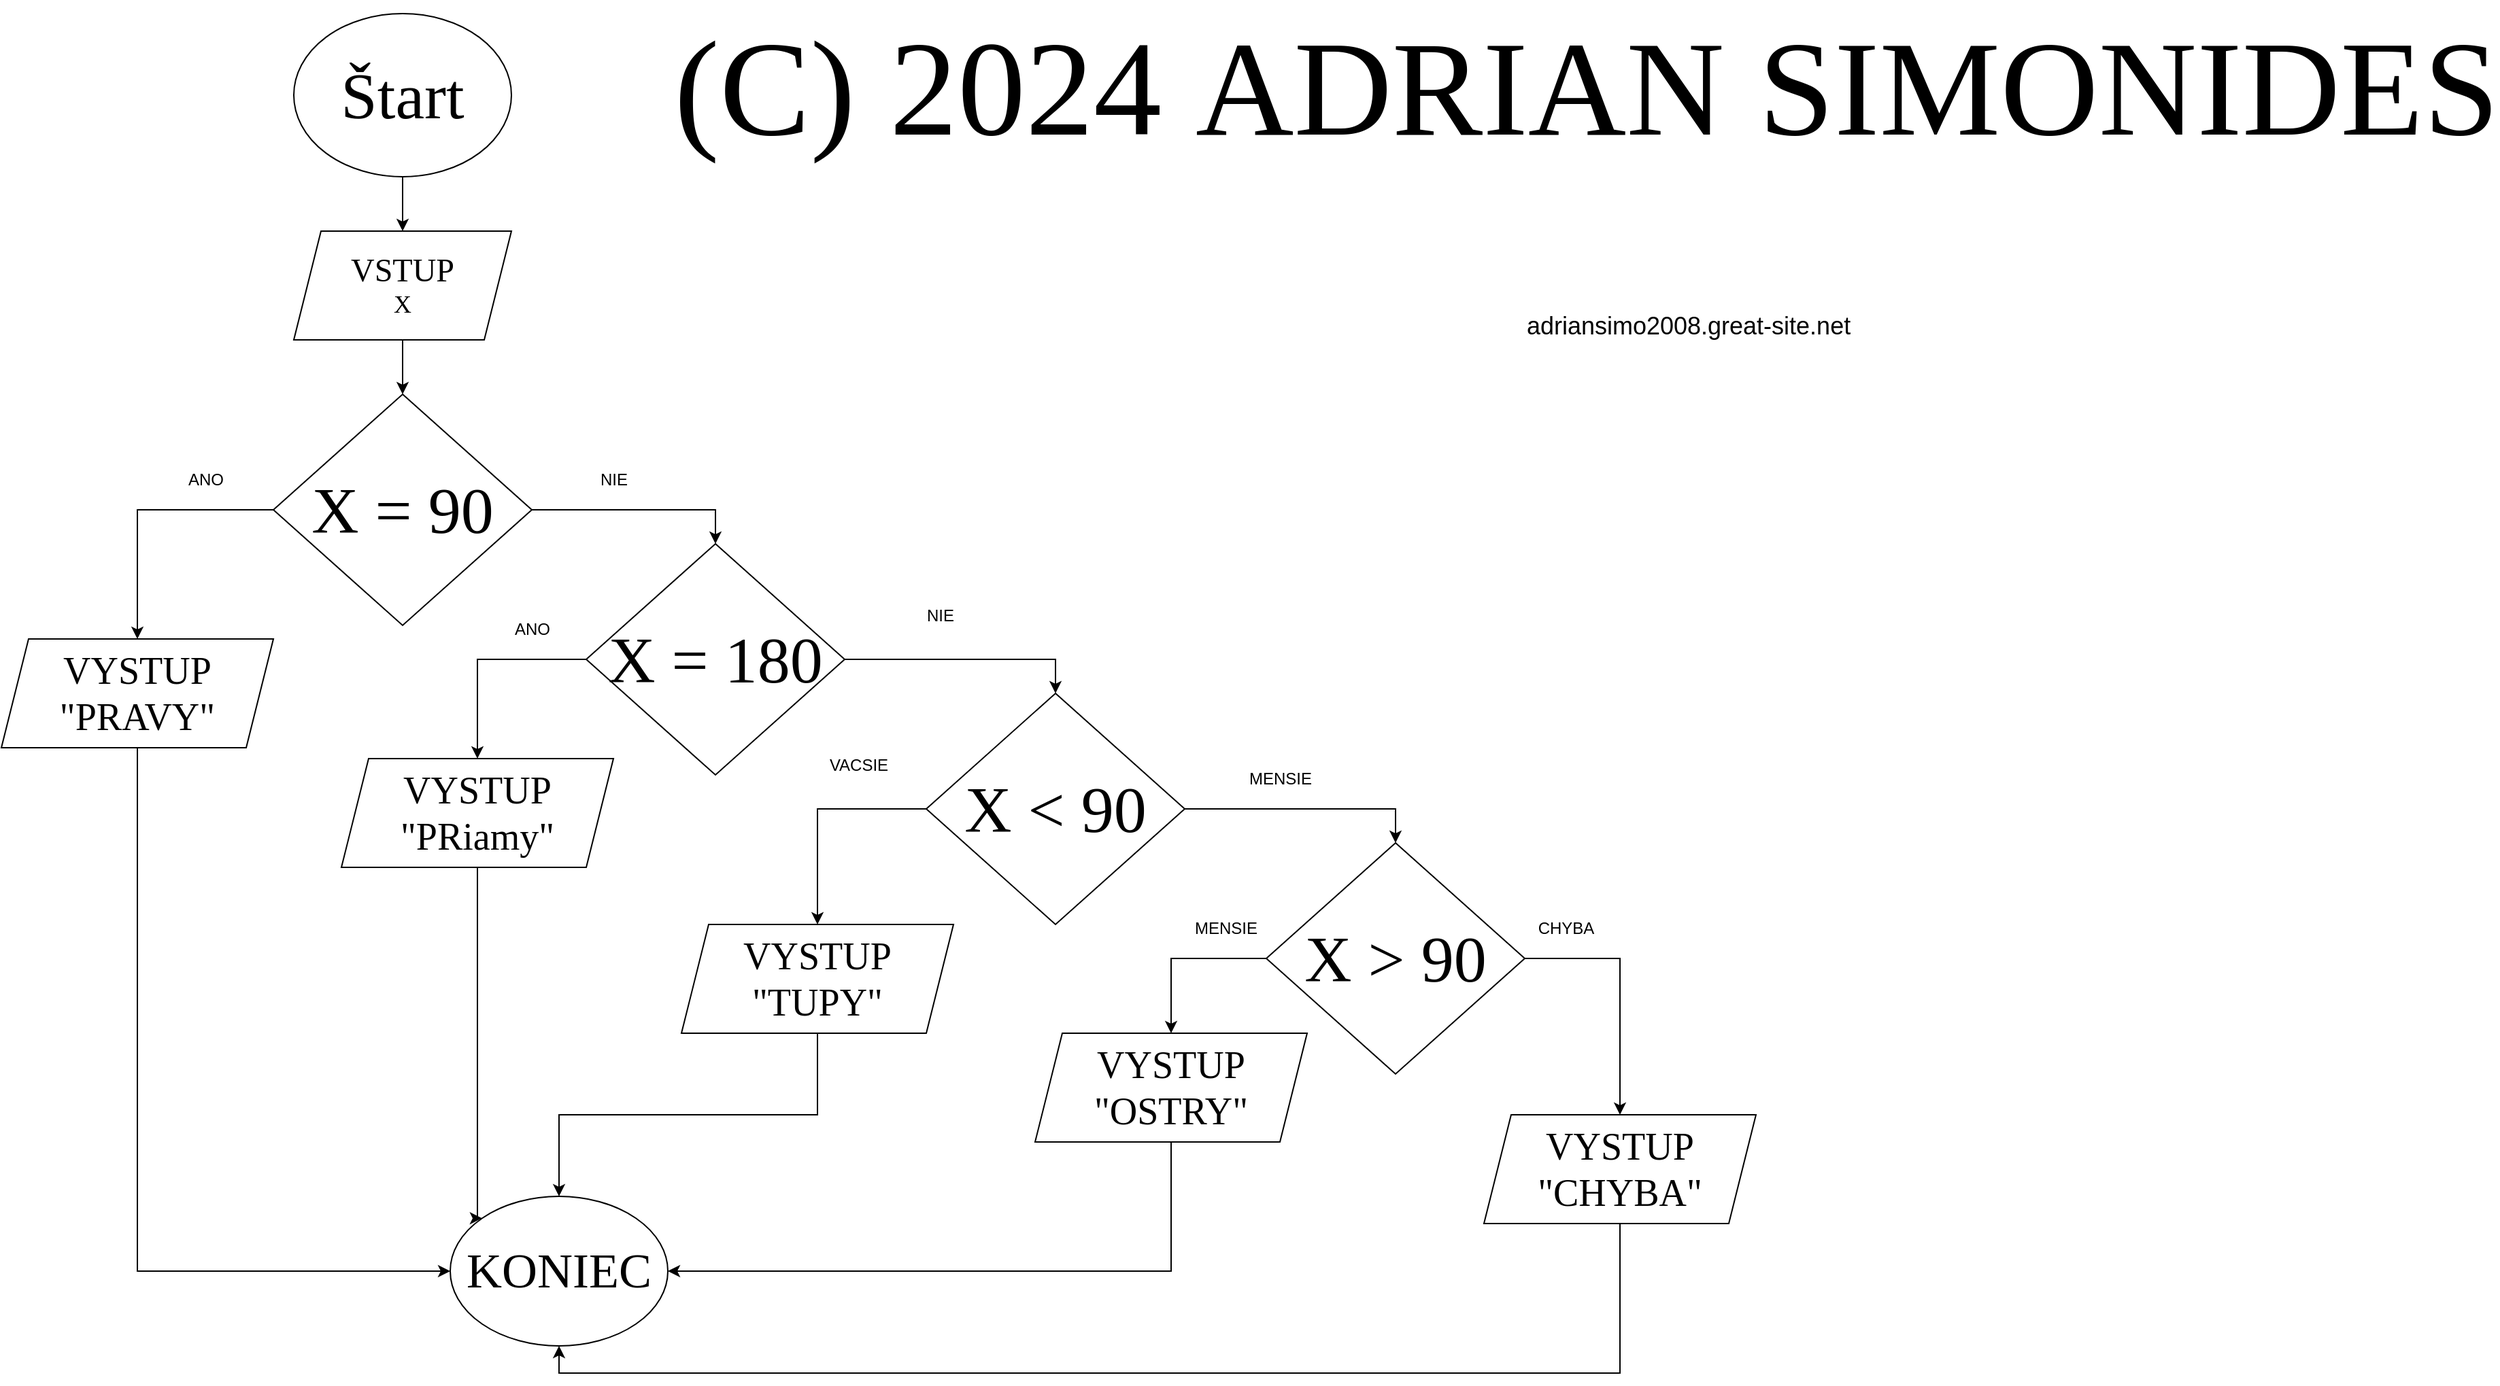 <mxfile version="24.7.8">
  <diagram name="Page-1" id="5SFcN4r_H3j4JOM_su7u">
    <mxGraphModel dx="2440" dy="1422" grid="1" gridSize="10" guides="1" tooltips="1" connect="1" arrows="1" fold="1" page="1" pageScale="1" pageWidth="1920" pageHeight="1200" math="0" shadow="0">
      <root>
        <mxCell id="0" />
        <mxCell id="1" parent="0" />
        <mxCell id="PGEJsuWQ0etv_jsijHHd-37" style="edgeStyle=orthogonalEdgeStyle;rounded=0;orthogonalLoop=1;jettySize=auto;html=1;exitX=0.5;exitY=1;exitDx=0;exitDy=0;entryX=0.5;entryY=0;entryDx=0;entryDy=0;" edge="1" parent="1" source="PGEJsuWQ0etv_jsijHHd-1" target="PGEJsuWQ0etv_jsijHHd-2">
          <mxGeometry relative="1" as="geometry" />
        </mxCell>
        <mxCell id="PGEJsuWQ0etv_jsijHHd-1" value="&lt;font data-font-src=&quot;https://fonts.googleapis.com/css?family=Bangers&quot; face=&quot;Bangers&quot; style=&quot;font-size: 48px;&quot;&gt;Štart&lt;/font&gt;" style="ellipse;whiteSpace=wrap;html=1;" vertex="1" parent="1">
          <mxGeometry x="415" y="60" width="160" height="120" as="geometry" />
        </mxCell>
        <mxCell id="PGEJsuWQ0etv_jsijHHd-38" style="edgeStyle=orthogonalEdgeStyle;rounded=0;orthogonalLoop=1;jettySize=auto;html=1;exitX=0.5;exitY=1;exitDx=0;exitDy=0;entryX=0.5;entryY=0;entryDx=0;entryDy=0;" edge="1" parent="1" source="PGEJsuWQ0etv_jsijHHd-2" target="PGEJsuWQ0etv_jsijHHd-12">
          <mxGeometry relative="1" as="geometry" />
        </mxCell>
        <mxCell id="PGEJsuWQ0etv_jsijHHd-2" value="&lt;div&gt;&lt;font style=&quot;font-size: 24px;&quot; data-font-src=&quot;https://fonts.googleapis.com/css?family=Bangers&quot; face=&quot;Bangers&quot;&gt;VSTUP&lt;/font&gt;&lt;/div&gt;&lt;div&gt;&lt;font face=&quot;yG8atlSD2870rcpMXvWn&quot; style=&quot;font-size: 18px;&quot;&gt;X&lt;br&gt;&lt;/font&gt;&lt;/div&gt;" style="shape=parallelogram;perimeter=parallelogramPerimeter;whiteSpace=wrap;html=1;fixedSize=1;" vertex="1" parent="1">
          <mxGeometry x="415" y="220" width="160" height="80" as="geometry" />
        </mxCell>
        <mxCell id="PGEJsuWQ0etv_jsijHHd-31" style="edgeStyle=orthogonalEdgeStyle;rounded=0;orthogonalLoop=1;jettySize=auto;html=1;exitX=1;exitY=0.5;exitDx=0;exitDy=0;entryX=0.5;entryY=0;entryDx=0;entryDy=0;" edge="1" parent="1" source="PGEJsuWQ0etv_jsijHHd-3" target="PGEJsuWQ0etv_jsijHHd-23">
          <mxGeometry relative="1" as="geometry" />
        </mxCell>
        <mxCell id="PGEJsuWQ0etv_jsijHHd-34" style="edgeStyle=orthogonalEdgeStyle;rounded=0;orthogonalLoop=1;jettySize=auto;html=1;exitX=0;exitY=0.5;exitDx=0;exitDy=0;entryX=0.5;entryY=0;entryDx=0;entryDy=0;" edge="1" parent="1" source="PGEJsuWQ0etv_jsijHHd-3" target="PGEJsuWQ0etv_jsijHHd-26">
          <mxGeometry relative="1" as="geometry" />
        </mxCell>
        <mxCell id="PGEJsuWQ0etv_jsijHHd-3" value="&lt;font style=&quot;font-size: 48px;&quot; face=&quot;Bangers&quot;&gt;X &amp;lt; 90&lt;/font&gt;" style="rhombus;whiteSpace=wrap;html=1;" vertex="1" parent="1">
          <mxGeometry x="880" y="560" width="190" height="170" as="geometry" />
        </mxCell>
        <mxCell id="PGEJsuWQ0etv_jsijHHd-6" value="&lt;font style=&quot;font-size: 36px;&quot;&gt;KONIEC&lt;/font&gt;" style="ellipse;whiteSpace=wrap;html=1;fontFamily=Bangers;fontSource=https%3A%2F%2Ffonts.googleapis.com%2Fcss%3Ffamily%3DBangers;" vertex="1" parent="1">
          <mxGeometry x="530" y="930" width="160" height="110" as="geometry" />
        </mxCell>
        <mxCell id="PGEJsuWQ0etv_jsijHHd-29" style="edgeStyle=orthogonalEdgeStyle;rounded=0;orthogonalLoop=1;jettySize=auto;html=1;exitX=1;exitY=0.5;exitDx=0;exitDy=0;entryX=0.5;entryY=0;entryDx=0;entryDy=0;" edge="1" parent="1" source="PGEJsuWQ0etv_jsijHHd-12" target="PGEJsuWQ0etv_jsijHHd-24">
          <mxGeometry relative="1" as="geometry" />
        </mxCell>
        <mxCell id="PGEJsuWQ0etv_jsijHHd-36" style="edgeStyle=orthogonalEdgeStyle;rounded=0;orthogonalLoop=1;jettySize=auto;html=1;exitX=0;exitY=0.5;exitDx=0;exitDy=0;entryX=0.5;entryY=0;entryDx=0;entryDy=0;" edge="1" parent="1" source="PGEJsuWQ0etv_jsijHHd-12" target="PGEJsuWQ0etv_jsijHHd-22">
          <mxGeometry relative="1" as="geometry" />
        </mxCell>
        <mxCell id="PGEJsuWQ0etv_jsijHHd-12" value="&lt;font style=&quot;font-size: 48px;&quot; face=&quot;Bangers&quot;&gt;X = 90&lt;/font&gt;" style="rhombus;whiteSpace=wrap;html=1;" vertex="1" parent="1">
          <mxGeometry x="400" y="340" width="190" height="170" as="geometry" />
        </mxCell>
        <mxCell id="PGEJsuWQ0etv_jsijHHd-39" style="edgeStyle=orthogonalEdgeStyle;rounded=0;orthogonalLoop=1;jettySize=auto;html=1;exitX=0.5;exitY=1;exitDx=0;exitDy=0;entryX=0;entryY=0.5;entryDx=0;entryDy=0;" edge="1" parent="1" source="PGEJsuWQ0etv_jsijHHd-22" target="PGEJsuWQ0etv_jsijHHd-6">
          <mxGeometry relative="1" as="geometry" />
        </mxCell>
        <mxCell id="PGEJsuWQ0etv_jsijHHd-22" value="&lt;div style=&quot;font-size: 28px;&quot;&gt;&lt;font style=&quot;font-size: 28px;&quot;&gt;VYSTUP&lt;/font&gt;&lt;/div&gt;&lt;div style=&quot;font-size: 28px;&quot;&gt;&lt;font style=&quot;font-size: 28px;&quot;&gt;&lt;font style=&quot;font-size: 28px;&quot;&gt;&quot;PRAVY&quot;&lt;br&gt;&lt;/font&gt;&lt;/font&gt;&lt;/div&gt;" style="shape=parallelogram;perimeter=parallelogramPerimeter;whiteSpace=wrap;html=1;fixedSize=1;fontFamily=Bangers;fontSource=https%3A%2F%2Ffonts.googleapis.com%2Fcss%3Ffamily%3DBangers;" vertex="1" parent="1">
          <mxGeometry x="200" y="520" width="200" height="80" as="geometry" />
        </mxCell>
        <mxCell id="PGEJsuWQ0etv_jsijHHd-32" style="edgeStyle=orthogonalEdgeStyle;rounded=0;orthogonalLoop=1;jettySize=auto;html=1;exitX=1;exitY=0.5;exitDx=0;exitDy=0;entryX=0.5;entryY=0;entryDx=0;entryDy=0;" edge="1" parent="1" source="PGEJsuWQ0etv_jsijHHd-23" target="PGEJsuWQ0etv_jsijHHd-28">
          <mxGeometry relative="1" as="geometry" />
        </mxCell>
        <mxCell id="PGEJsuWQ0etv_jsijHHd-33" style="edgeStyle=orthogonalEdgeStyle;rounded=0;orthogonalLoop=1;jettySize=auto;html=1;exitX=0;exitY=0.5;exitDx=0;exitDy=0;entryX=0.5;entryY=0;entryDx=0;entryDy=0;" edge="1" parent="1" source="PGEJsuWQ0etv_jsijHHd-23" target="PGEJsuWQ0etv_jsijHHd-27">
          <mxGeometry relative="1" as="geometry" />
        </mxCell>
        <mxCell id="PGEJsuWQ0etv_jsijHHd-23" value="&lt;font style=&quot;font-size: 48px;&quot; face=&quot;Bangers&quot;&gt;X &amp;gt;&lt;/font&gt;&lt;span style=&quot;color: rgba(0, 0, 0, 0); font-family: monospace; font-size: 0px; text-align: start; text-wrap: nowrap;&quot;&gt;%3CmxGraphModel%3E%3Croot%3E%3CmxCell%20id%3D%220%22%2F%3E%3CmxCell%20id%3D%221%22%20parent%3D%220%22%2F%3E%3CmxCell%20id%3D%222%22%20value%3D%22%26lt%3Bfont%20style%3D%26quot%3Bfont-size%3A%2048px%3B%26quot%3B%20face%3D%26quot%3BBangers%26quot%3B%26gt%3BX%20%26amp%3Blt%3B%2090%26lt%3B%2Ffont%26gt%3B%22%20style%3D%22rhombus%3BwhiteSpace%3Dwrap%3Bhtml%3D1%3B%22%20vertex%3D%221%22%20parent%3D%221%22%3E%3CmxGeometry%20x%3D%22640%22%20y%3D%22470%22%20width%3D%22190%22%20height%3D%22170%22%20as%3D%22geometry%22%2F%3E%3C%2FmxCell%3E%3C%2Froot%3E%3C%2FmxGraphModel%3E&lt;/span&gt;&lt;font style=&quot;font-size: 48px;&quot; face=&quot;Bangers&quot;&gt;&amp;nbsp;90&lt;/font&gt;" style="rhombus;whiteSpace=wrap;html=1;" vertex="1" parent="1">
          <mxGeometry x="1130" y="670" width="190" height="170" as="geometry" />
        </mxCell>
        <mxCell id="PGEJsuWQ0etv_jsijHHd-30" style="edgeStyle=orthogonalEdgeStyle;rounded=0;orthogonalLoop=1;jettySize=auto;html=1;exitX=1;exitY=0.5;exitDx=0;exitDy=0;entryX=0.5;entryY=0;entryDx=0;entryDy=0;" edge="1" parent="1" source="PGEJsuWQ0etv_jsijHHd-24" target="PGEJsuWQ0etv_jsijHHd-3">
          <mxGeometry relative="1" as="geometry" />
        </mxCell>
        <mxCell id="PGEJsuWQ0etv_jsijHHd-35" style="edgeStyle=orthogonalEdgeStyle;rounded=0;orthogonalLoop=1;jettySize=auto;html=1;exitX=0;exitY=0.5;exitDx=0;exitDy=0;" edge="1" parent="1" source="PGEJsuWQ0etv_jsijHHd-24" target="PGEJsuWQ0etv_jsijHHd-25">
          <mxGeometry relative="1" as="geometry" />
        </mxCell>
        <mxCell id="PGEJsuWQ0etv_jsijHHd-24" value="&lt;font style=&quot;font-size: 48px;&quot; face=&quot;Bangers&quot;&gt;X = 180&lt;/font&gt;&lt;span style=&quot;color: rgba(0, 0, 0, 0); font-family: monospace; font-size: 0px; text-align: start; text-wrap: nowrap;&quot;&gt;%3CmxGraphModel%3E%3Croot%3E%3CmxCell%20id%3D%220%22%2F%3E%3CmxCell%20id%3D%221%22%20parent%3D%220%22%2F%3E%3CmxCell%20id%3D%222%22%20value%3D%22%26lt%3Bfont%20style%3D%26quot%3Bfont-size%3A%2048px%3B%26quot%3B%20face%3D%26quot%3BBangers%26quot%3B%26gt%3BX%20%26amp%3Blt%3B%2090%26lt%3B%2Ffont%26gt%3B%22%20style%3D%22rhombus%3BwhiteSpace%3Dwrap%3Bhtml%3D1%3B%22%20vertex%3D%221%22%20parent%3D%221%22%3E%3CmxGeometry%20x%3D%22640%22%20y%3D%22470%22%20width%3D%22190%22%20height%3D%22170%22%20as%3D%22geometry%22%2F%3E%3C%2FmxCell%3E%3C%2Froot%3E%3C%2FmxGraphModel%3&lt;/span&gt;" style="rhombus;whiteSpace=wrap;html=1;" vertex="1" parent="1">
          <mxGeometry x="630" y="450" width="190" height="170" as="geometry" />
        </mxCell>
        <mxCell id="PGEJsuWQ0etv_jsijHHd-40" style="edgeStyle=orthogonalEdgeStyle;rounded=0;orthogonalLoop=1;jettySize=auto;html=1;exitX=0.5;exitY=1;exitDx=0;exitDy=0;entryX=0;entryY=0;entryDx=0;entryDy=0;" edge="1" parent="1" source="PGEJsuWQ0etv_jsijHHd-25" target="PGEJsuWQ0etv_jsijHHd-6">
          <mxGeometry relative="1" as="geometry">
            <Array as="points">
              <mxPoint x="550" y="946" />
            </Array>
          </mxGeometry>
        </mxCell>
        <mxCell id="PGEJsuWQ0etv_jsijHHd-25" value="&lt;div style=&quot;font-size: 28px;&quot;&gt;&lt;font style=&quot;font-size: 28px;&quot;&gt;VYSTUP&lt;/font&gt;&lt;/div&gt;&lt;div style=&quot;font-size: 28px;&quot;&gt;&lt;font style=&quot;font-size: 28px;&quot;&gt;&lt;font style=&quot;font-size: 28px;&quot;&gt;&quot;PRiamy&quot;&lt;br&gt;&lt;/font&gt;&lt;/font&gt;&lt;/div&gt;" style="shape=parallelogram;perimeter=parallelogramPerimeter;whiteSpace=wrap;html=1;fixedSize=1;fontFamily=Bangers;fontSource=https%3A%2F%2Ffonts.googleapis.com%2Fcss%3Ffamily%3DBangers;" vertex="1" parent="1">
          <mxGeometry x="450" y="608" width="200" height="80" as="geometry" />
        </mxCell>
        <mxCell id="PGEJsuWQ0etv_jsijHHd-41" style="edgeStyle=orthogonalEdgeStyle;rounded=0;orthogonalLoop=1;jettySize=auto;html=1;exitX=0.5;exitY=1;exitDx=0;exitDy=0;entryX=0.5;entryY=0;entryDx=0;entryDy=0;" edge="1" parent="1" source="PGEJsuWQ0etv_jsijHHd-26" target="PGEJsuWQ0etv_jsijHHd-6">
          <mxGeometry relative="1" as="geometry" />
        </mxCell>
        <mxCell id="PGEJsuWQ0etv_jsijHHd-26" value="&lt;div style=&quot;font-size: 28px;&quot;&gt;&lt;font style=&quot;font-size: 28px;&quot;&gt;VYSTUP&lt;/font&gt;&lt;/div&gt;&lt;div style=&quot;font-size: 28px;&quot;&gt;&lt;font style=&quot;font-size: 28px;&quot;&gt;&lt;font style=&quot;font-size: 28px;&quot;&gt;&quot;TUPY&quot;&lt;br&gt;&lt;/font&gt;&lt;/font&gt;&lt;/div&gt;" style="shape=parallelogram;perimeter=parallelogramPerimeter;whiteSpace=wrap;html=1;fixedSize=1;fontFamily=Bangers;fontSource=https%3A%2F%2Ffonts.googleapis.com%2Fcss%3Ffamily%3DBangers;" vertex="1" parent="1">
          <mxGeometry x="700" y="730" width="200" height="80" as="geometry" />
        </mxCell>
        <mxCell id="PGEJsuWQ0etv_jsijHHd-42" style="edgeStyle=orthogonalEdgeStyle;rounded=0;orthogonalLoop=1;jettySize=auto;html=1;exitX=0.5;exitY=1;exitDx=0;exitDy=0;entryX=1;entryY=0.5;entryDx=0;entryDy=0;" edge="1" parent="1" source="PGEJsuWQ0etv_jsijHHd-27" target="PGEJsuWQ0etv_jsijHHd-6">
          <mxGeometry relative="1" as="geometry" />
        </mxCell>
        <mxCell id="PGEJsuWQ0etv_jsijHHd-27" value="&lt;div style=&quot;font-size: 28px;&quot;&gt;&lt;font style=&quot;font-size: 28px;&quot;&gt;VYSTUP&lt;/font&gt;&lt;/div&gt;&lt;div style=&quot;font-size: 28px;&quot;&gt;&lt;font style=&quot;font-size: 28px;&quot;&gt;&lt;font style=&quot;font-size: 28px;&quot;&gt;&quot;OSTRY&quot;&lt;br&gt;&lt;/font&gt;&lt;/font&gt;&lt;/div&gt;" style="shape=parallelogram;perimeter=parallelogramPerimeter;whiteSpace=wrap;html=1;fixedSize=1;fontFamily=Bangers;fontSource=https%3A%2F%2Ffonts.googleapis.com%2Fcss%3Ffamily%3DBangers;" vertex="1" parent="1">
          <mxGeometry x="960" y="810" width="200" height="80" as="geometry" />
        </mxCell>
        <mxCell id="PGEJsuWQ0etv_jsijHHd-43" style="edgeStyle=orthogonalEdgeStyle;rounded=0;orthogonalLoop=1;jettySize=auto;html=1;exitX=0.5;exitY=1;exitDx=0;exitDy=0;entryX=0.5;entryY=1;entryDx=0;entryDy=0;" edge="1" parent="1" source="PGEJsuWQ0etv_jsijHHd-28" target="PGEJsuWQ0etv_jsijHHd-6">
          <mxGeometry relative="1" as="geometry" />
        </mxCell>
        <mxCell id="PGEJsuWQ0etv_jsijHHd-28" value="&lt;div style=&quot;font-size: 28px;&quot;&gt;&lt;font style=&quot;font-size: 28px;&quot;&gt;VYSTUP&lt;/font&gt;&lt;/div&gt;&lt;div style=&quot;font-size: 28px;&quot;&gt;&lt;font style=&quot;font-size: 28px;&quot;&gt;&lt;font style=&quot;font-size: 28px;&quot;&gt;&quot;CHYBA&quot;&lt;br&gt;&lt;/font&gt;&lt;/font&gt;&lt;/div&gt;" style="shape=parallelogram;perimeter=parallelogramPerimeter;whiteSpace=wrap;html=1;fixedSize=1;fontFamily=Bangers;fontSource=https%3A%2F%2Ffonts.googleapis.com%2Fcss%3Ffamily%3DBangers;" vertex="1" parent="1">
          <mxGeometry x="1290" y="870" width="200" height="80" as="geometry" />
        </mxCell>
        <mxCell id="PGEJsuWQ0etv_jsijHHd-44" value="ANO" style="text;html=1;align=center;verticalAlign=middle;resizable=0;points=[];autosize=1;strokeColor=none;fillColor=none;" vertex="1" parent="1">
          <mxGeometry x="325" y="388" width="50" height="30" as="geometry" />
        </mxCell>
        <mxCell id="PGEJsuWQ0etv_jsijHHd-45" value="NIE" style="text;html=1;align=center;verticalAlign=middle;resizable=0;points=[];autosize=1;strokeColor=none;fillColor=none;" vertex="1" parent="1">
          <mxGeometry x="630" y="388" width="40" height="30" as="geometry" />
        </mxCell>
        <mxCell id="PGEJsuWQ0etv_jsijHHd-46" value="ANO" style="text;html=1;align=center;verticalAlign=middle;resizable=0;points=[];autosize=1;strokeColor=none;fillColor=none;" vertex="1" parent="1">
          <mxGeometry x="565" y="498" width="50" height="30" as="geometry" />
        </mxCell>
        <mxCell id="PGEJsuWQ0etv_jsijHHd-47" value="NIE" style="text;html=1;align=center;verticalAlign=middle;resizable=0;points=[];autosize=1;strokeColor=none;fillColor=none;" vertex="1" parent="1">
          <mxGeometry x="870" y="488" width="40" height="30" as="geometry" />
        </mxCell>
        <mxCell id="PGEJsuWQ0etv_jsijHHd-48" value="VACSIE" style="text;html=1;align=center;verticalAlign=middle;resizable=0;points=[];autosize=1;strokeColor=none;fillColor=none;" vertex="1" parent="1">
          <mxGeometry x="795" y="598" width="70" height="30" as="geometry" />
        </mxCell>
        <mxCell id="PGEJsuWQ0etv_jsijHHd-49" value="MENSIE" style="text;html=1;align=center;verticalAlign=middle;resizable=0;points=[];autosize=1;strokeColor=none;fillColor=none;" vertex="1" parent="1">
          <mxGeometry x="1105" y="608" width="70" height="30" as="geometry" />
        </mxCell>
        <mxCell id="PGEJsuWQ0etv_jsijHHd-50" value="MENSIE" style="text;html=1;align=center;verticalAlign=middle;resizable=0;points=[];autosize=1;strokeColor=none;fillColor=none;" vertex="1" parent="1">
          <mxGeometry x="1065" y="718" width="70" height="30" as="geometry" />
        </mxCell>
        <mxCell id="PGEJsuWQ0etv_jsijHHd-51" value="CHYBA" style="text;html=1;align=center;verticalAlign=middle;resizable=0;points=[];autosize=1;strokeColor=none;fillColor=none;" vertex="1" parent="1">
          <mxGeometry x="1320" y="718" width="60" height="30" as="geometry" />
        </mxCell>
        <mxCell id="PGEJsuWQ0etv_jsijHHd-52" value="&lt;font face=&quot;Bangers&quot; style=&quot;font-size: 100px;&quot;&gt;(C)&amp;nbsp;&lt;/font&gt;&lt;span style=&quot;font-family: Bangers; font-size: 100px;&quot;&gt;2024&lt;/span&gt;&lt;font face=&quot;Bangers&quot; style=&quot;font-size: 100px;&quot;&gt;&amp;nbsp;ADRIAN SIMONIDES&lt;/font&gt;" style="text;html=1;align=center;verticalAlign=middle;resizable=0;points=[];autosize=1;strokeColor=none;fillColor=none;" vertex="1" parent="1">
          <mxGeometry x="880" y="50" width="970" height="130" as="geometry" />
        </mxCell>
        <mxCell id="PGEJsuWQ0etv_jsijHHd-53" value="&lt;font style=&quot;font-size: 18px;&quot;&gt;adriansimo2008.great-site.net&lt;/font&gt;" style="text;html=1;align=center;verticalAlign=middle;resizable=0;points=[];autosize=1;strokeColor=none;fillColor=none;" vertex="1" parent="1">
          <mxGeometry x="1310" y="270" width="260" height="40" as="geometry" />
        </mxCell>
      </root>
    </mxGraphModel>
  </diagram>
</mxfile>

